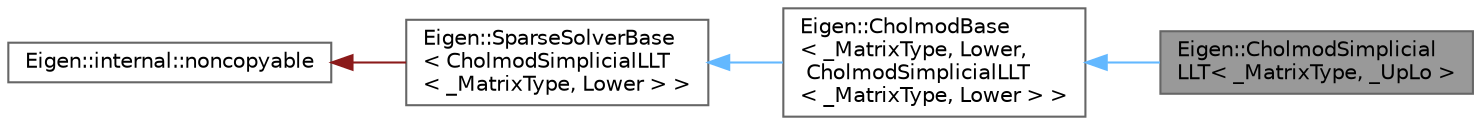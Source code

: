 digraph "Eigen::CholmodSimplicialLLT&lt; _MatrixType, _UpLo &gt;"
{
 // LATEX_PDF_SIZE
  bgcolor="transparent";
  edge [fontname=Helvetica,fontsize=10,labelfontname=Helvetica,labelfontsize=10];
  node [fontname=Helvetica,fontsize=10,shape=box,height=0.2,width=0.4];
  rankdir="LR";
  Node1 [id="Node000001",label="Eigen::CholmodSimplicial\lLLT\< _MatrixType, _UpLo \>",height=0.2,width=0.4,color="gray40", fillcolor="grey60", style="filled", fontcolor="black",tooltip="A simplicial direct Cholesky (LLT) factorization and solver based on Cholmod"];
  Node2 -> Node1 [id="edge1_Node000001_Node000002",dir="back",color="steelblue1",style="solid",tooltip=" "];
  Node2 [id="Node000002",label="Eigen::CholmodBase\l\< _MatrixType, Lower,\l CholmodSimplicialLLT\l\< _MatrixType, Lower \> \>",height=0.2,width=0.4,color="gray40", fillcolor="white", style="filled",URL="$class_eigen_1_1_cholmod_base.html",tooltip=" "];
  Node3 -> Node2 [id="edge2_Node000002_Node000003",dir="back",color="steelblue1",style="solid",tooltip=" "];
  Node3 [id="Node000003",label="Eigen::SparseSolverBase\l\< CholmodSimplicialLLT\l\< _MatrixType, Lower \> \>",height=0.2,width=0.4,color="gray40", fillcolor="white", style="filled",URL="$class_eigen_1_1_sparse_solver_base.html",tooltip=" "];
  Node4 -> Node3 [id="edge3_Node000003_Node000004",dir="back",color="firebrick4",style="solid",tooltip=" "];
  Node4 [id="Node000004",label="Eigen::internal::noncopyable",height=0.2,width=0.4,color="gray40", fillcolor="white", style="filled",URL="$class_eigen_1_1internal_1_1noncopyable.html",tooltip=" "];
}
